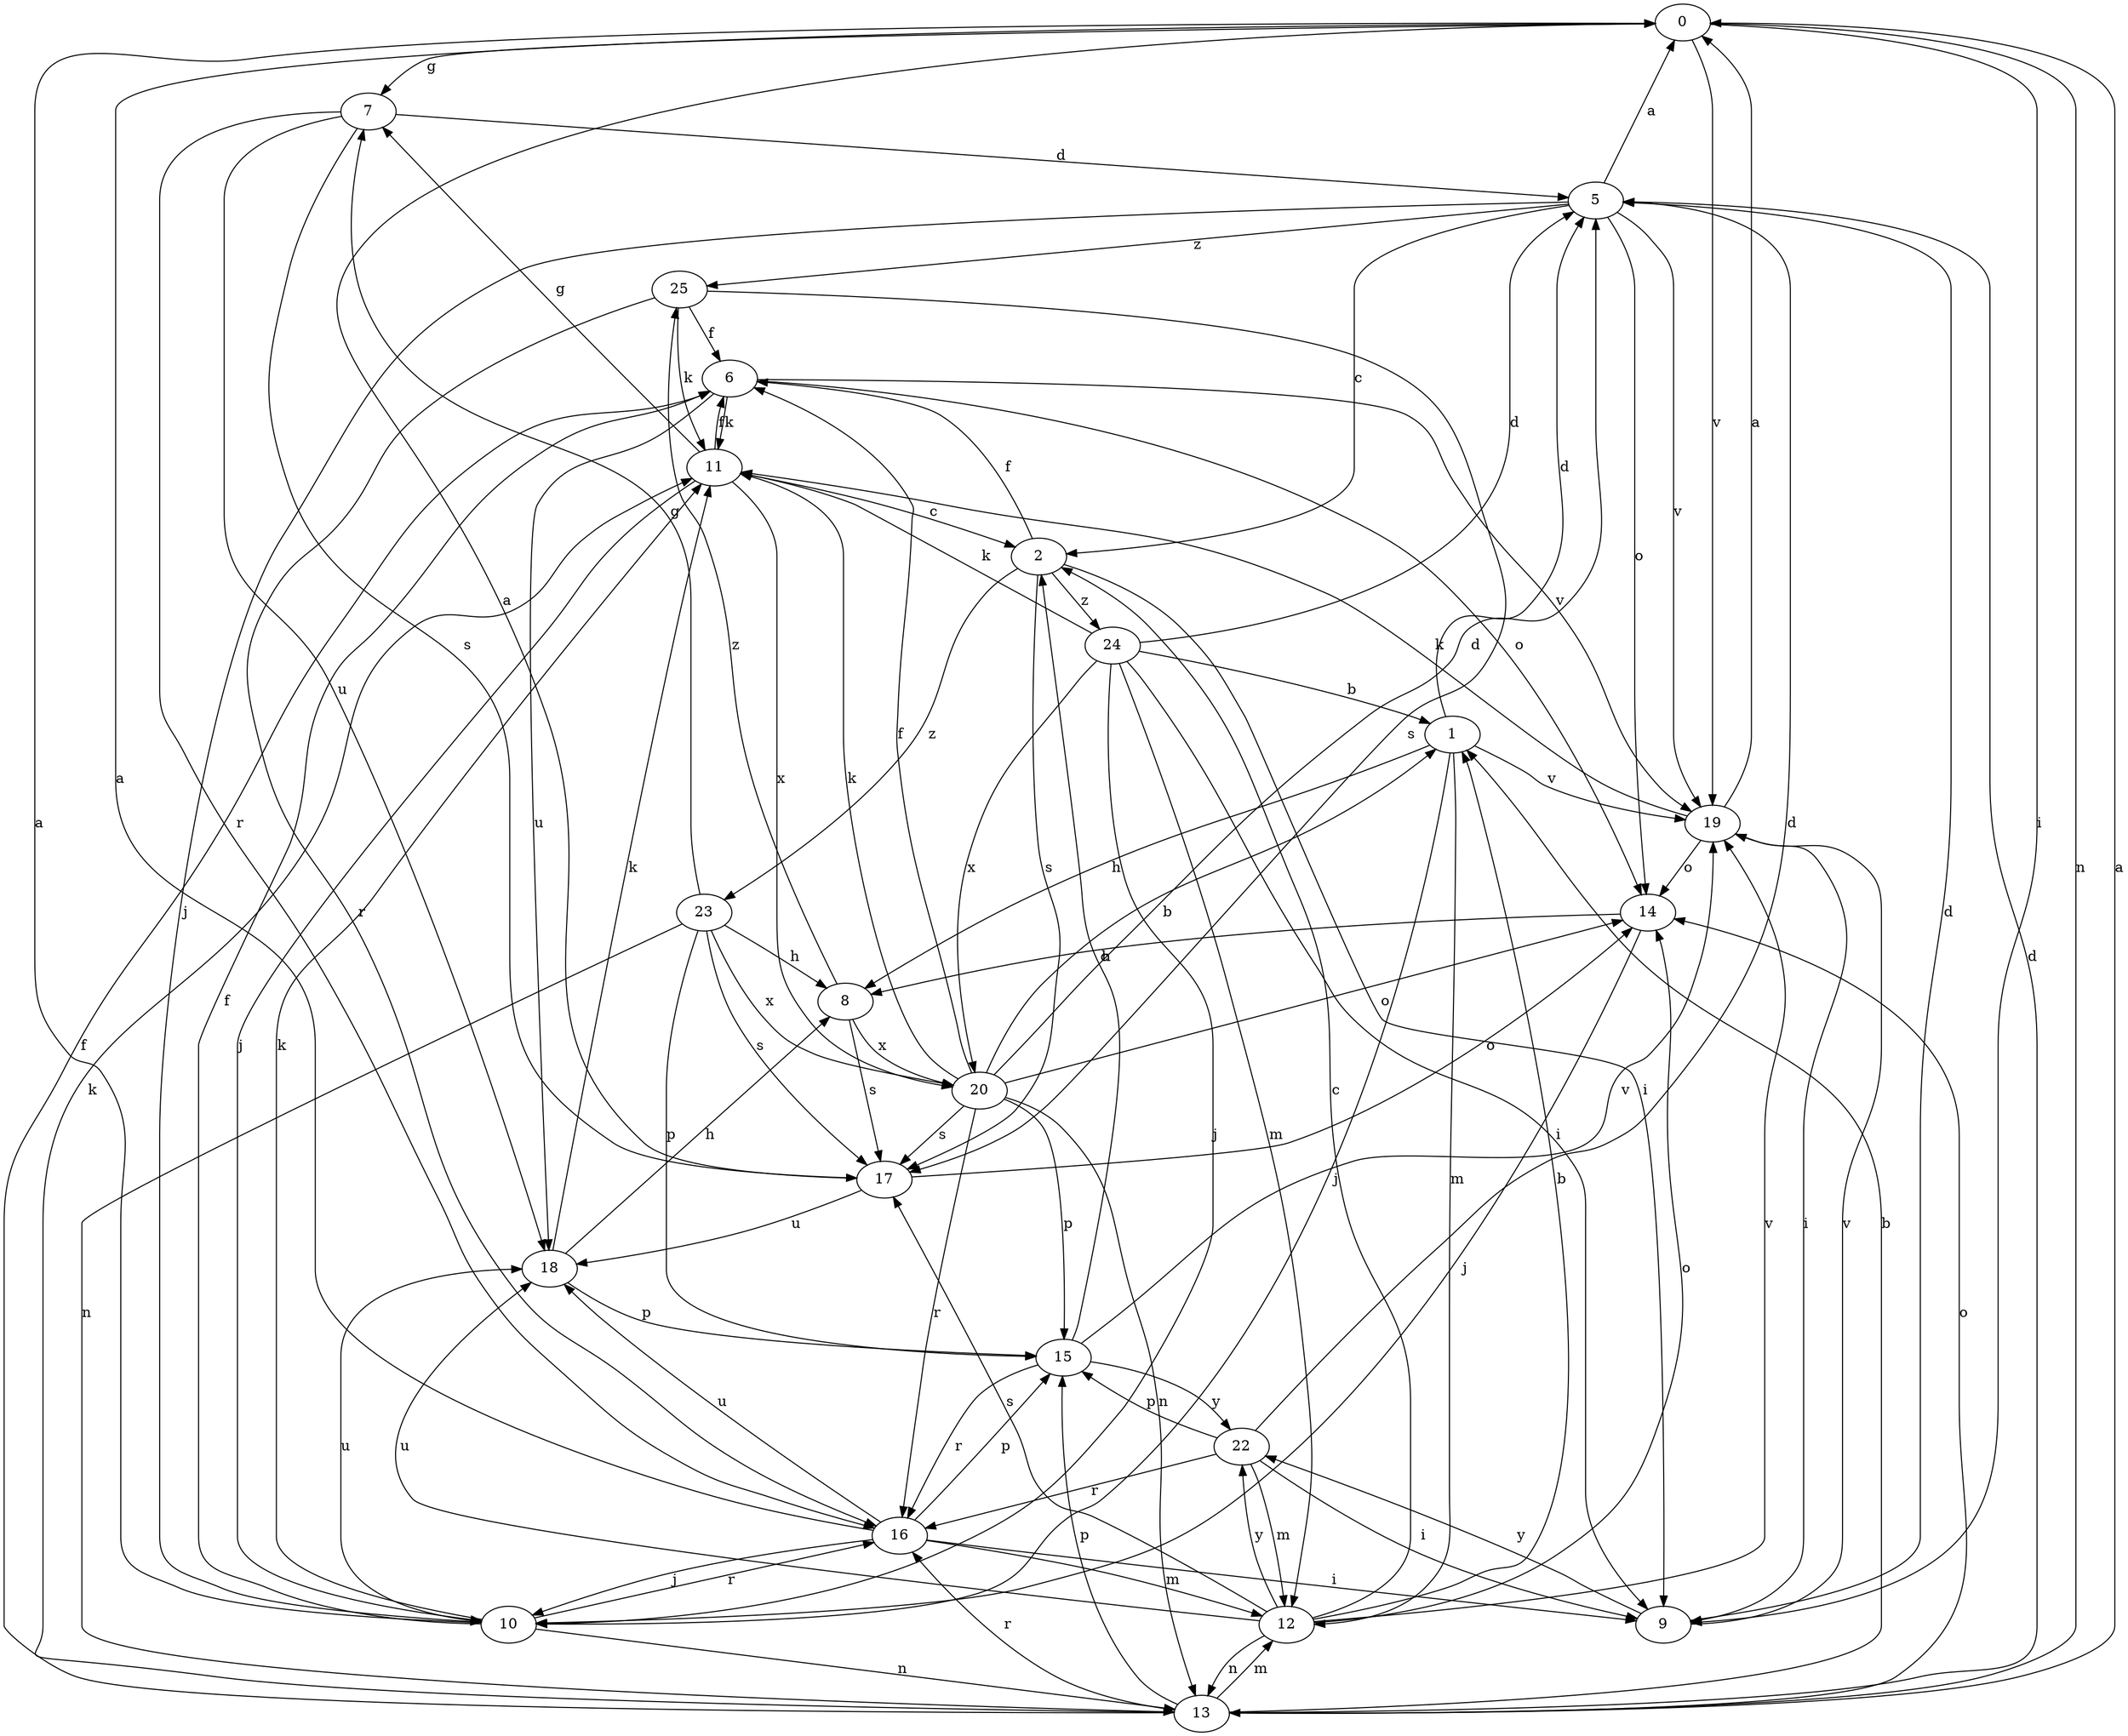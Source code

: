strict digraph  {
0;
1;
2;
5;
6;
7;
8;
9;
10;
11;
12;
13;
14;
15;
16;
17;
18;
19;
20;
22;
23;
24;
25;
0 -> 7  [label=g];
0 -> 9  [label=i];
0 -> 13  [label=n];
0 -> 19  [label=v];
1 -> 5  [label=d];
1 -> 8  [label=h];
1 -> 10  [label=j];
1 -> 12  [label=m];
1 -> 19  [label=v];
2 -> 6  [label=f];
2 -> 9  [label=i];
2 -> 17  [label=s];
2 -> 23  [label=z];
2 -> 24  [label=z];
5 -> 0  [label=a];
5 -> 2  [label=c];
5 -> 10  [label=j];
5 -> 14  [label=o];
5 -> 19  [label=v];
5 -> 25  [label=z];
6 -> 11  [label=k];
6 -> 14  [label=o];
6 -> 18  [label=u];
6 -> 19  [label=v];
7 -> 5  [label=d];
7 -> 16  [label=r];
7 -> 17  [label=s];
7 -> 18  [label=u];
8 -> 17  [label=s];
8 -> 20  [label=x];
8 -> 25  [label=z];
9 -> 5  [label=d];
9 -> 19  [label=v];
9 -> 22  [label=y];
10 -> 0  [label=a];
10 -> 6  [label=f];
10 -> 11  [label=k];
10 -> 13  [label=n];
10 -> 16  [label=r];
10 -> 18  [label=u];
11 -> 2  [label=c];
11 -> 6  [label=f];
11 -> 7  [label=g];
11 -> 10  [label=j];
11 -> 20  [label=x];
12 -> 1  [label=b];
12 -> 2  [label=c];
12 -> 13  [label=n];
12 -> 14  [label=o];
12 -> 17  [label=s];
12 -> 18  [label=u];
12 -> 19  [label=v];
12 -> 22  [label=y];
13 -> 0  [label=a];
13 -> 1  [label=b];
13 -> 5  [label=d];
13 -> 6  [label=f];
13 -> 11  [label=k];
13 -> 12  [label=m];
13 -> 14  [label=o];
13 -> 15  [label=p];
13 -> 16  [label=r];
14 -> 8  [label=h];
14 -> 10  [label=j];
15 -> 2  [label=c];
15 -> 16  [label=r];
15 -> 19  [label=v];
15 -> 22  [label=y];
16 -> 0  [label=a];
16 -> 9  [label=i];
16 -> 10  [label=j];
16 -> 12  [label=m];
16 -> 15  [label=p];
16 -> 18  [label=u];
17 -> 0  [label=a];
17 -> 14  [label=o];
17 -> 18  [label=u];
18 -> 8  [label=h];
18 -> 11  [label=k];
18 -> 15  [label=p];
19 -> 0  [label=a];
19 -> 9  [label=i];
19 -> 11  [label=k];
19 -> 14  [label=o];
20 -> 1  [label=b];
20 -> 5  [label=d];
20 -> 6  [label=f];
20 -> 11  [label=k];
20 -> 13  [label=n];
20 -> 14  [label=o];
20 -> 15  [label=p];
20 -> 16  [label=r];
20 -> 17  [label=s];
22 -> 5  [label=d];
22 -> 9  [label=i];
22 -> 12  [label=m];
22 -> 15  [label=p];
22 -> 16  [label=r];
23 -> 7  [label=g];
23 -> 8  [label=h];
23 -> 13  [label=n];
23 -> 15  [label=p];
23 -> 17  [label=s];
23 -> 20  [label=x];
24 -> 1  [label=b];
24 -> 5  [label=d];
24 -> 9  [label=i];
24 -> 10  [label=j];
24 -> 11  [label=k];
24 -> 12  [label=m];
24 -> 20  [label=x];
25 -> 6  [label=f];
25 -> 11  [label=k];
25 -> 16  [label=r];
25 -> 17  [label=s];
}
